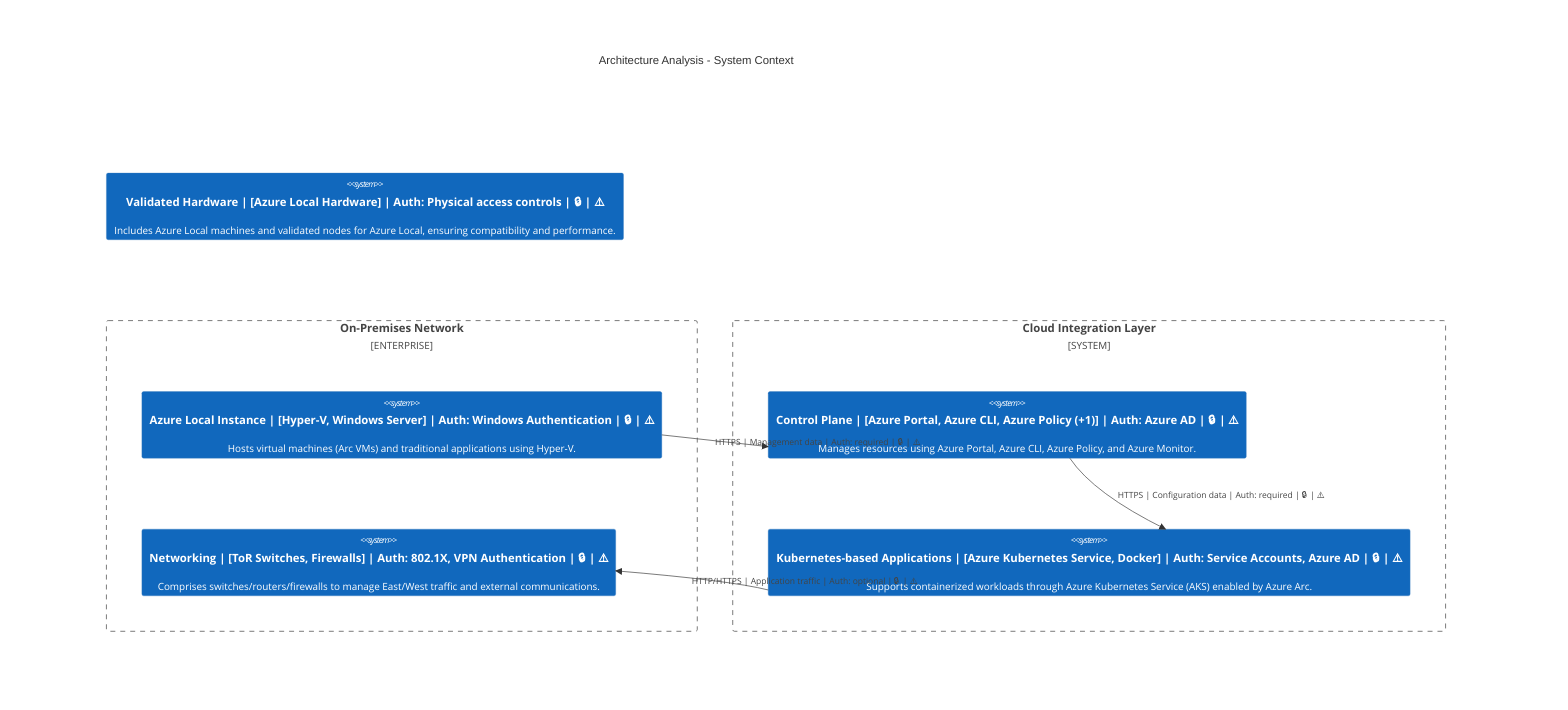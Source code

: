 C4Context
    title Architecture Analysis - System Context
    Enterprise_Boundary(tb_On_Premises_Network, "On-Premises Network") {
        System(Azure_Local_Instance, "Azure Local Instance | [Hyper-V, Windows Server] | Auth: Windows Authentication | 🔒 | ⚠️", "Hosts virtual machines (Arc VMs) and traditional applications using Hyper-V.")
        System(Networking, "Networking | [ToR Switches, Firewalls] | Auth: 802.1X, VPN Authentication | 🔒 | ⚠️", "Comprises switches/routers/firewalls to manage East/West traffic and external communications.")
    }
    System_Boundary(tb_Cloud_Integration_Layer, "Cloud Integration Layer") {
        System(Control_Plane, "Control Plane | [Azure Portal, Azure CLI, Azure Policy (+1)] | Auth: Azure AD | 🔒 | ⚠️", "Manages resources using Azure Portal, Azure CLI, Azure Policy, and Azure Monitor.")
        System(Kubernetes_based_Applications, "Kubernetes-based Applications | [Azure Kubernetes Service, Docker] | Auth: Service Accounts, Azure AD | 🔒 | ⚠️", "Supports containerized workloads through Azure Kubernetes Service (AKS) enabled by Azure Arc.")
    }
    System(Validated_Hardware, "Validated Hardware | [Azure Local Hardware] | Auth: Physical access controls | 🔒 | ⚠️", "Includes Azure Local machines and validated nodes for Azure Local, ensuring compatibility and performance.")

    Rel(Azure_Local_Instance, Control_Plane, "HTTPS | Management data | Auth: required | 🔒 | ⚠️")
    Rel(Control_Plane, Kubernetes_based_Applications, "HTTPS | Configuration data | Auth: required | 🔒 | ⚠️")
    Rel(Kubernetes_based_Applications, Networking, "HTTP/HTTPS | Application traffic | Auth: optional | 🔒 | ⚠️")